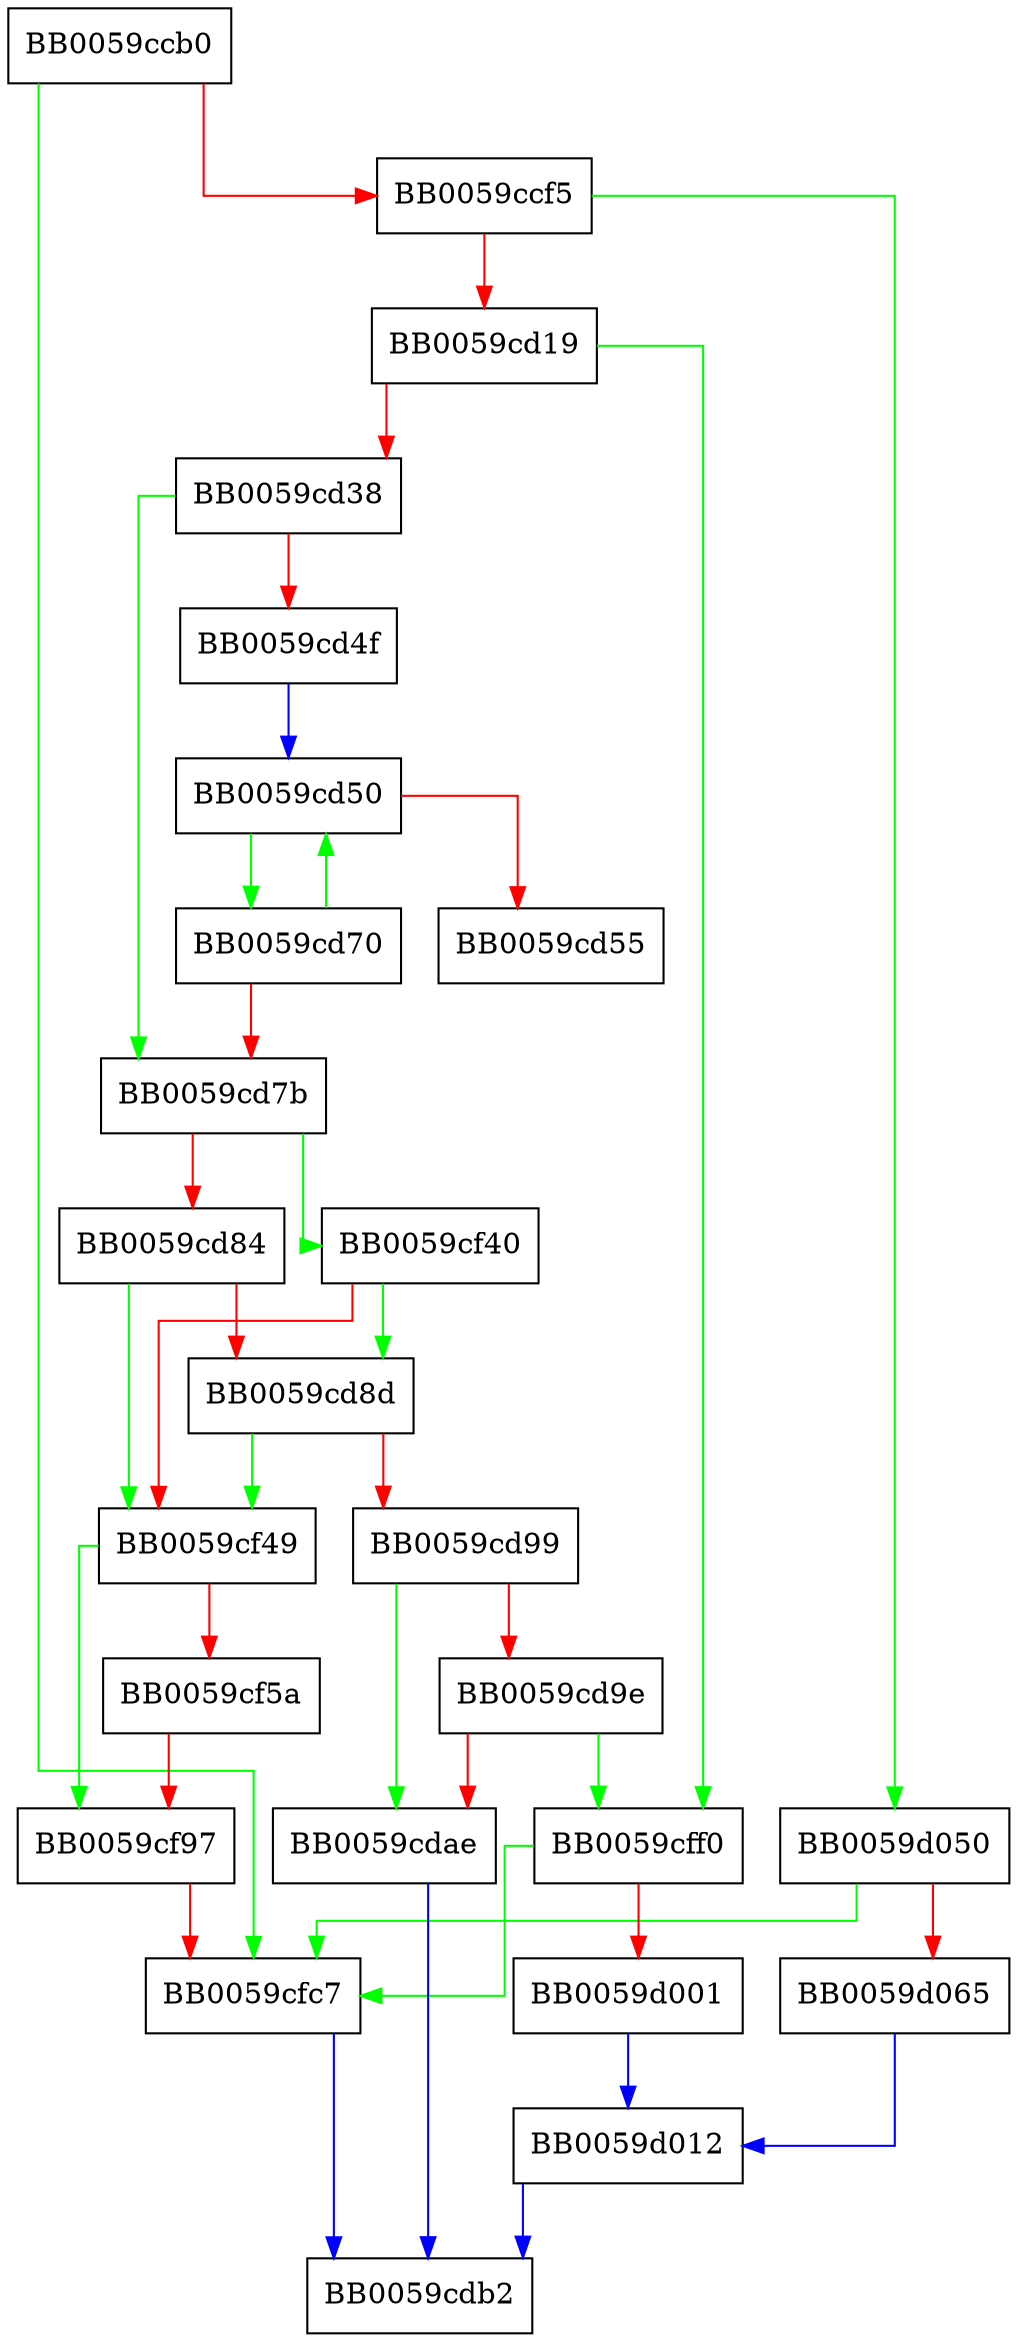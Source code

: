digraph ossl_decoder_from_algorithm {
  node [shape="box"];
  graph [splines=ortho];
  BB0059ccb0 -> BB0059cfc7 [color="green"];
  BB0059ccb0 -> BB0059ccf5 [color="red"];
  BB0059ccf5 -> BB0059d050 [color="green"];
  BB0059ccf5 -> BB0059cd19 [color="red"];
  BB0059cd19 -> BB0059cff0 [color="green"];
  BB0059cd19 -> BB0059cd38 [color="red"];
  BB0059cd38 -> BB0059cd7b [color="green"];
  BB0059cd38 -> BB0059cd4f [color="red"];
  BB0059cd4f -> BB0059cd50 [color="blue"];
  BB0059cd50 -> BB0059cd70 [color="green"];
  BB0059cd50 -> BB0059cd55 [color="red"];
  BB0059cd70 -> BB0059cd50 [color="green"];
  BB0059cd70 -> BB0059cd7b [color="red"];
  BB0059cd7b -> BB0059cf40 [color="green"];
  BB0059cd7b -> BB0059cd84 [color="red"];
  BB0059cd84 -> BB0059cf49 [color="green"];
  BB0059cd84 -> BB0059cd8d [color="red"];
  BB0059cd8d -> BB0059cf49 [color="green"];
  BB0059cd8d -> BB0059cd99 [color="red"];
  BB0059cd99 -> BB0059cdae [color="green"];
  BB0059cd99 -> BB0059cd9e [color="red"];
  BB0059cd9e -> BB0059cff0 [color="green"];
  BB0059cd9e -> BB0059cdae [color="red"];
  BB0059cdae -> BB0059cdb2 [color="blue"];
  BB0059cf40 -> BB0059cd8d [color="green"];
  BB0059cf40 -> BB0059cf49 [color="red"];
  BB0059cf49 -> BB0059cf97 [color="green"];
  BB0059cf49 -> BB0059cf5a [color="red"];
  BB0059cf5a -> BB0059cf97 [color="red"];
  BB0059cf97 -> BB0059cfc7 [color="red"];
  BB0059cfc7 -> BB0059cdb2 [color="blue"];
  BB0059cff0 -> BB0059cfc7 [color="green"];
  BB0059cff0 -> BB0059d001 [color="red"];
  BB0059d001 -> BB0059d012 [color="blue"];
  BB0059d012 -> BB0059cdb2 [color="blue"];
  BB0059d050 -> BB0059cfc7 [color="green"];
  BB0059d050 -> BB0059d065 [color="red"];
  BB0059d065 -> BB0059d012 [color="blue"];
}